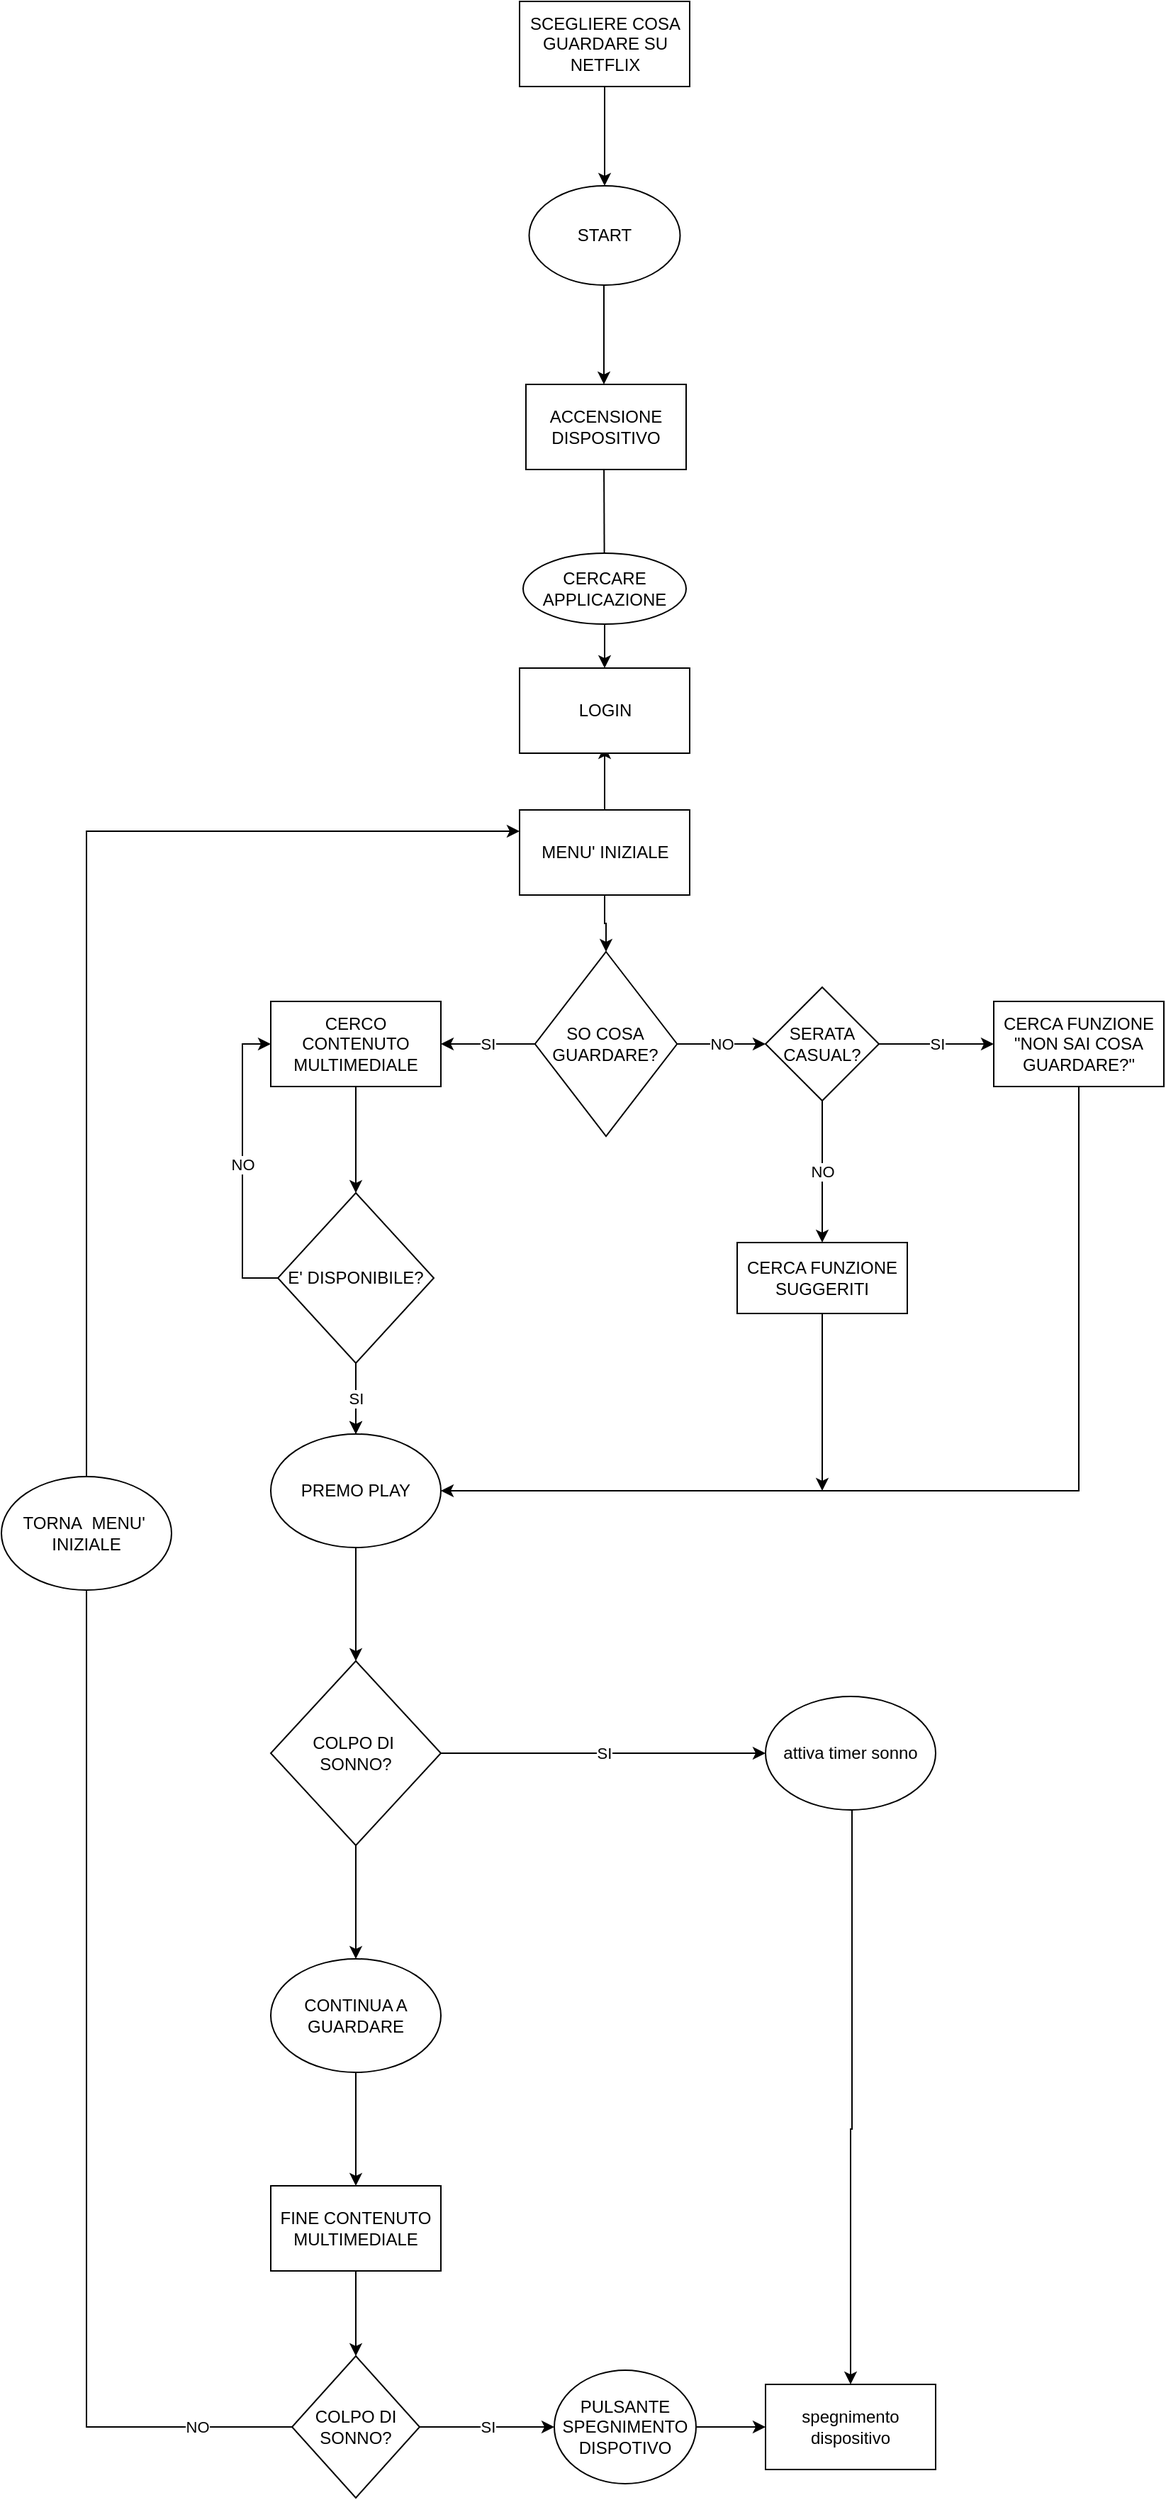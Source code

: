 <mxfile version="20.4.1" type="device"><diagram id="6IThfkM3YIYMFYnNs0IQ" name="Pagina-1"><mxGraphModel dx="1796" dy="3238" grid="1" gridSize="10" guides="1" tooltips="1" connect="1" arrows="1" fold="1" page="1" pageScale="1" pageWidth="827" pageHeight="1169" math="0" shadow="0"><root><mxCell id="0"/><mxCell id="1" parent="0"/><mxCell id="snyArI-5nkIxWhLpZI7J-5" value="" style="edgeStyle=orthogonalEdgeStyle;rounded=0;orthogonalLoop=1;jettySize=auto;html=1;" edge="1" parent="1"><mxGeometry relative="1" as="geometry"><mxPoint x="1405" y="-1070" as="sourcePoint"/><mxPoint x="1405" y="-1000" as="targetPoint"/></mxGeometry></mxCell><mxCell id="snyArI-5nkIxWhLpZI7J-7" style="edgeStyle=orthogonalEdgeStyle;rounded=0;orthogonalLoop=1;jettySize=auto;html=1;" edge="1" parent="1"><mxGeometry relative="1" as="geometry"><mxPoint x="1405" y="-950" as="sourcePoint"/><mxPoint x="1405.5" y="-835" as="targetPoint"/><Array as="points"><mxPoint x="1406" y="-950"/></Array></mxGeometry></mxCell><mxCell id="snyArI-5nkIxWhLpZI7J-11" style="edgeStyle=orthogonalEdgeStyle;rounded=0;orthogonalLoop=1;jettySize=auto;html=1;startArrow=none;" edge="1" parent="1" source="snyArI-5nkIxWhLpZI7J-12"><mxGeometry relative="1" as="geometry"><mxPoint x="1405.5" y="-785" as="sourcePoint"/><mxPoint x="1405.5" y="-745.0" as="targetPoint"/></mxGeometry></mxCell><mxCell id="snyArI-5nkIxWhLpZI7J-8" value="ACCENSIONE DISPOSITIVO" style="rounded=0;whiteSpace=wrap;html=1;" vertex="1" parent="1"><mxGeometry x="1350" y="-1000" width="113" height="60" as="geometry"/></mxCell><mxCell id="snyArI-5nkIxWhLpZI7J-14" style="edgeStyle=orthogonalEdgeStyle;rounded=0;orthogonalLoop=1;jettySize=auto;html=1;entryX=0.5;entryY=0;entryDx=0;entryDy=0;startArrow=none;" edge="1" parent="1" source="snyArI-5nkIxWhLpZI7J-75" target="snyArI-5nkIxWhLpZI7J-13"><mxGeometry relative="1" as="geometry"/></mxCell><mxCell id="snyArI-5nkIxWhLpZI7J-29" value="SI" style="edgeStyle=orthogonalEdgeStyle;rounded=0;orthogonalLoop=1;jettySize=auto;html=1;entryX=1;entryY=0.5;entryDx=0;entryDy=0;" edge="1" parent="1" source="snyArI-5nkIxWhLpZI7J-13" target="snyArI-5nkIxWhLpZI7J-22"><mxGeometry relative="1" as="geometry"/></mxCell><mxCell id="snyArI-5nkIxWhLpZI7J-55" value="NO" style="edgeStyle=orthogonalEdgeStyle;rounded=0;orthogonalLoop=1;jettySize=auto;html=1;entryX=0;entryY=0.5;entryDx=0;entryDy=0;" edge="1" parent="1" source="snyArI-5nkIxWhLpZI7J-13" target="snyArI-5nkIxWhLpZI7J-54"><mxGeometry relative="1" as="geometry"/></mxCell><mxCell id="snyArI-5nkIxWhLpZI7J-13" value="SO COSA GUARDARE?" style="rhombus;whiteSpace=wrap;html=1;" vertex="1" parent="1"><mxGeometry x="1356.38" y="-600" width="100.25" height="130" as="geometry"/></mxCell><mxCell id="snyArI-5nkIxWhLpZI7J-31" style="edgeStyle=orthogonalEdgeStyle;rounded=0;orthogonalLoop=1;jettySize=auto;html=1;entryX=0.5;entryY=0;entryDx=0;entryDy=0;" edge="1" parent="1" source="snyArI-5nkIxWhLpZI7J-22"><mxGeometry relative="1" as="geometry"><mxPoint x="1230" y="-430" as="targetPoint"/></mxGeometry></mxCell><mxCell id="snyArI-5nkIxWhLpZI7J-22" value="CERCO CONTENUTO MULTIMEDIALE" style="rounded=0;whiteSpace=wrap;html=1;" vertex="1" parent="1"><mxGeometry x="1170" y="-565" width="120" height="60" as="geometry"/></mxCell><mxCell id="snyArI-5nkIxWhLpZI7J-42" style="edgeStyle=orthogonalEdgeStyle;rounded=0;orthogonalLoop=1;jettySize=auto;html=1;entryX=1;entryY=0.5;entryDx=0;entryDy=0;" edge="1" parent="1" source="snyArI-5nkIxWhLpZI7J-24" target="snyArI-5nkIxWhLpZI7J-35"><mxGeometry relative="1" as="geometry"><Array as="points"><mxPoint x="1740" y="-220"/></Array></mxGeometry></mxCell><mxCell id="snyArI-5nkIxWhLpZI7J-24" value="CERCA FUNZIONE &quot;NON SAI COSA GUARDARE?&quot;" style="rounded=0;whiteSpace=wrap;html=1;" vertex="1" parent="1"><mxGeometry x="1680" y="-565" width="120" height="60" as="geometry"/></mxCell><mxCell id="snyArI-5nkIxWhLpZI7J-26" value="START" style="ellipse;whiteSpace=wrap;html=1;" vertex="1" parent="1"><mxGeometry x="1352.25" y="-1140" width="106.5" height="70" as="geometry"/></mxCell><mxCell id="snyArI-5nkIxWhLpZI7J-28" style="edgeStyle=orthogonalEdgeStyle;rounded=0;orthogonalLoop=1;jettySize=auto;html=1;entryX=0.5;entryY=0;entryDx=0;entryDy=0;" edge="1" parent="1" source="snyArI-5nkIxWhLpZI7J-27" target="snyArI-5nkIxWhLpZI7J-26"><mxGeometry relative="1" as="geometry"/></mxCell><mxCell id="snyArI-5nkIxWhLpZI7J-27" value="SCEGLIERE COSA GUARDARE SU NETFLIX" style="rounded=0;whiteSpace=wrap;html=1;" vertex="1" parent="1"><mxGeometry x="1345.5" y="-1270" width="120" height="60" as="geometry"/></mxCell><mxCell id="snyArI-5nkIxWhLpZI7J-34" style="edgeStyle=orthogonalEdgeStyle;rounded=0;orthogonalLoop=1;jettySize=auto;html=1;" edge="1" parent="1" source="snyArI-5nkIxWhLpZI7J-32"><mxGeometry relative="1" as="geometry"><mxPoint x="1230" y="-260" as="targetPoint"/></mxGeometry></mxCell><mxCell id="snyArI-5nkIxWhLpZI7J-37" value="NO" style="edgeStyle=orthogonalEdgeStyle;rounded=0;orthogonalLoop=1;jettySize=auto;html=1;entryX=0;entryY=0.5;entryDx=0;entryDy=0;" edge="1" parent="1" source="snyArI-5nkIxWhLpZI7J-32" target="snyArI-5nkIxWhLpZI7J-22"><mxGeometry relative="1" as="geometry"><mxPoint x="1060" y="-520" as="targetPoint"/><Array as="points"><mxPoint x="1150" y="-370"/><mxPoint x="1150" y="-535"/></Array></mxGeometry></mxCell><mxCell id="snyArI-5nkIxWhLpZI7J-40" value="SI" style="edgeStyle=orthogonalEdgeStyle;rounded=0;orthogonalLoop=1;jettySize=auto;html=1;" edge="1" parent="1" source="snyArI-5nkIxWhLpZI7J-32" target="snyArI-5nkIxWhLpZI7J-35"><mxGeometry relative="1" as="geometry"/></mxCell><mxCell id="snyArI-5nkIxWhLpZI7J-32" value="E' DISPONIBILE?" style="rhombus;whiteSpace=wrap;html=1;" vertex="1" parent="1"><mxGeometry x="1175" y="-430" width="110" height="120" as="geometry"/></mxCell><mxCell id="snyArI-5nkIxWhLpZI7J-44" style="edgeStyle=orthogonalEdgeStyle;rounded=0;orthogonalLoop=1;jettySize=auto;html=1;" edge="1" parent="1" source="snyArI-5nkIxWhLpZI7J-35"><mxGeometry relative="1" as="geometry"><mxPoint x="1230" y="-100" as="targetPoint"/></mxGeometry></mxCell><mxCell id="snyArI-5nkIxWhLpZI7J-35" value="PREMO PLAY" style="ellipse;whiteSpace=wrap;html=1;" vertex="1" parent="1"><mxGeometry x="1170" y="-260" width="120" height="80" as="geometry"/></mxCell><mxCell id="snyArI-5nkIxWhLpZI7J-51" value="SI" style="edgeStyle=orthogonalEdgeStyle;rounded=0;orthogonalLoop=1;jettySize=auto;html=1;entryX=0;entryY=0.5;entryDx=0;entryDy=0;" edge="1" parent="1" source="snyArI-5nkIxWhLpZI7J-45" target="snyArI-5nkIxWhLpZI7J-46"><mxGeometry relative="1" as="geometry"/></mxCell><mxCell id="snyArI-5nkIxWhLpZI7J-53" style="edgeStyle=orthogonalEdgeStyle;rounded=0;orthogonalLoop=1;jettySize=auto;html=1;entryX=0.5;entryY=0;entryDx=0;entryDy=0;" edge="1" parent="1" source="snyArI-5nkIxWhLpZI7J-45" target="snyArI-5nkIxWhLpZI7J-52"><mxGeometry relative="1" as="geometry"/></mxCell><mxCell id="snyArI-5nkIxWhLpZI7J-45" value="COLPO DI&amp;nbsp;&lt;br&gt;SONNO?" style="rhombus;whiteSpace=wrap;html=1;" vertex="1" parent="1"><mxGeometry x="1170" y="-100" width="120" height="130" as="geometry"/></mxCell><mxCell id="snyArI-5nkIxWhLpZI7J-48" style="edgeStyle=orthogonalEdgeStyle;rounded=0;orthogonalLoop=1;jettySize=auto;html=1;entryX=0.5;entryY=0;entryDx=0;entryDy=0;" edge="1" parent="1" source="snyArI-5nkIxWhLpZI7J-46" target="snyArI-5nkIxWhLpZI7J-49"><mxGeometry relative="1" as="geometry"><mxPoint x="1459" y="230" as="targetPoint"/><Array as="points"><mxPoint x="1580" y="230"/></Array></mxGeometry></mxCell><mxCell id="snyArI-5nkIxWhLpZI7J-46" value="attiva timer sonno" style="ellipse;whiteSpace=wrap;html=1;" vertex="1" parent="1"><mxGeometry x="1519" y="-75" width="120" height="80" as="geometry"/></mxCell><mxCell id="snyArI-5nkIxWhLpZI7J-49" value="spegnimento dispositivo" style="rounded=0;whiteSpace=wrap;html=1;" vertex="1" parent="1"><mxGeometry x="1519" y="410" width="120" height="60" as="geometry"/></mxCell><mxCell id="snyArI-5nkIxWhLpZI7J-64" style="edgeStyle=orthogonalEdgeStyle;rounded=0;orthogonalLoop=1;jettySize=auto;html=1;entryX=0.5;entryY=0;entryDx=0;entryDy=0;" edge="1" parent="1" source="snyArI-5nkIxWhLpZI7J-52" target="snyArI-5nkIxWhLpZI7J-65"><mxGeometry relative="1" as="geometry"><mxPoint x="1230" y="220.0" as="targetPoint"/></mxGeometry></mxCell><mxCell id="snyArI-5nkIxWhLpZI7J-52" value="CONTINUA A GUARDARE" style="ellipse;whiteSpace=wrap;html=1;" vertex="1" parent="1"><mxGeometry x="1170" y="110" width="120" height="80" as="geometry"/></mxCell><mxCell id="snyArI-5nkIxWhLpZI7J-57" value="SI" style="edgeStyle=orthogonalEdgeStyle;rounded=0;orthogonalLoop=1;jettySize=auto;html=1;entryX=0;entryY=0.5;entryDx=0;entryDy=0;" edge="1" parent="1" source="snyArI-5nkIxWhLpZI7J-54" target="snyArI-5nkIxWhLpZI7J-24"><mxGeometry relative="1" as="geometry"><mxPoint x="1630.0" y="-535.0" as="targetPoint"/></mxGeometry></mxCell><mxCell id="snyArI-5nkIxWhLpZI7J-60" value="NO" style="edgeStyle=orthogonalEdgeStyle;rounded=0;orthogonalLoop=1;jettySize=auto;html=1;entryX=0.5;entryY=0;entryDx=0;entryDy=0;" edge="1" parent="1" source="snyArI-5nkIxWhLpZI7J-54" target="snyArI-5nkIxWhLpZI7J-59"><mxGeometry relative="1" as="geometry"/></mxCell><mxCell id="snyArI-5nkIxWhLpZI7J-54" value="SERATA CASUAL?" style="rhombus;whiteSpace=wrap;html=1;" vertex="1" parent="1"><mxGeometry x="1519" y="-575" width="80" height="80" as="geometry"/></mxCell><mxCell id="snyArI-5nkIxWhLpZI7J-62" style="edgeStyle=orthogonalEdgeStyle;rounded=0;orthogonalLoop=1;jettySize=auto;html=1;" edge="1" parent="1" source="snyArI-5nkIxWhLpZI7J-59"><mxGeometry relative="1" as="geometry"><mxPoint x="1559" y="-220" as="targetPoint"/></mxGeometry></mxCell><mxCell id="snyArI-5nkIxWhLpZI7J-59" value="CERCA FUNZIONE SUGGERITI" style="rounded=0;whiteSpace=wrap;html=1;" vertex="1" parent="1"><mxGeometry x="1499" y="-395" width="120" height="50" as="geometry"/></mxCell><mxCell id="snyArI-5nkIxWhLpZI7J-70" style="edgeStyle=orthogonalEdgeStyle;rounded=0;orthogonalLoop=1;jettySize=auto;html=1;entryX=0.5;entryY=0;entryDx=0;entryDy=0;" edge="1" parent="1" source="snyArI-5nkIxWhLpZI7J-65" target="snyArI-5nkIxWhLpZI7J-66"><mxGeometry relative="1" as="geometry"/></mxCell><mxCell id="snyArI-5nkIxWhLpZI7J-65" value="FINE CONTENUTO MULTIMEDIALE" style="rounded=0;whiteSpace=wrap;html=1;" vertex="1" parent="1"><mxGeometry x="1170" y="270" width="120" height="60" as="geometry"/></mxCell><mxCell id="snyArI-5nkIxWhLpZI7J-68" value="SI" style="edgeStyle=orthogonalEdgeStyle;rounded=0;orthogonalLoop=1;jettySize=auto;html=1;entryX=0;entryY=0.5;entryDx=0;entryDy=0;" edge="1" parent="1" source="snyArI-5nkIxWhLpZI7J-66" target="snyArI-5nkIxWhLpZI7J-67"><mxGeometry relative="1" as="geometry"/></mxCell><mxCell id="snyArI-5nkIxWhLpZI7J-78" value="NO" style="edgeStyle=orthogonalEdgeStyle;rounded=0;orthogonalLoop=1;jettySize=auto;html=1;entryX=0;entryY=0.25;entryDx=0;entryDy=0;" edge="1" parent="1" source="snyArI-5nkIxWhLpZI7J-66" target="snyArI-5nkIxWhLpZI7J-75"><mxGeometry x="-0.917" relative="1" as="geometry"><mxPoint x="1000" y="-600" as="targetPoint"/><Array as="points"><mxPoint x="1040" y="440"/><mxPoint x="1040" y="-685"/></Array><mxPoint x="-2" as="offset"/></mxGeometry></mxCell><mxCell id="snyArI-5nkIxWhLpZI7J-66" value="COLPO DI SONNO?" style="rhombus;whiteSpace=wrap;html=1;" vertex="1" parent="1"><mxGeometry x="1185" y="390" width="90" height="100" as="geometry"/></mxCell><mxCell id="snyArI-5nkIxWhLpZI7J-69" value="" style="edgeStyle=orthogonalEdgeStyle;rounded=0;orthogonalLoop=1;jettySize=auto;html=1;" edge="1" parent="1" source="snyArI-5nkIxWhLpZI7J-67" target="snyArI-5nkIxWhLpZI7J-49"><mxGeometry relative="1" as="geometry"/></mxCell><mxCell id="snyArI-5nkIxWhLpZI7J-67" value="PULSANTE SPEGNIMENTO DISPOTIVO" style="ellipse;whiteSpace=wrap;html=1;" vertex="1" parent="1"><mxGeometry x="1370" y="400" width="100" height="80" as="geometry"/></mxCell><mxCell id="snyArI-5nkIxWhLpZI7J-74" style="edgeStyle=orthogonalEdgeStyle;rounded=0;orthogonalLoop=1;jettySize=auto;html=1;entryX=0.5;entryY=0;entryDx=0;entryDy=0;" edge="1" parent="1" source="snyArI-5nkIxWhLpZI7J-71" target="snyArI-5nkIxWhLpZI7J-12"><mxGeometry relative="1" as="geometry"/></mxCell><mxCell id="snyArI-5nkIxWhLpZI7J-71" value="CERCARE APPLICAZIONE" style="ellipse;whiteSpace=wrap;html=1;" vertex="1" parent="1"><mxGeometry x="1348" y="-881" width="115" height="50" as="geometry"/></mxCell><mxCell id="snyArI-5nkIxWhLpZI7J-12" value="LOGIN" style="rounded=0;whiteSpace=wrap;html=1;" vertex="1" parent="1"><mxGeometry x="1345.5" y="-800" width="120" height="60" as="geometry"/></mxCell><mxCell id="snyArI-5nkIxWhLpZI7J-75" value="MENU' INIZIALE" style="rounded=0;whiteSpace=wrap;html=1;" vertex="1" parent="1"><mxGeometry x="1345.5" y="-700" width="120" height="60" as="geometry"/></mxCell><mxCell id="snyArI-5nkIxWhLpZI7J-76" value="" style="edgeStyle=orthogonalEdgeStyle;rounded=0;orthogonalLoop=1;jettySize=auto;html=1;entryX=0.5;entryY=0;entryDx=0;entryDy=0;endArrow=none;" edge="1" parent="1" source="snyArI-5nkIxWhLpZI7J-12" target="snyArI-5nkIxWhLpZI7J-75"><mxGeometry relative="1" as="geometry"><mxPoint x="1405.533" y="-740" as="sourcePoint"/><mxPoint x="1406.505" y="-600" as="targetPoint"/></mxGeometry></mxCell><mxCell id="snyArI-5nkIxWhLpZI7J-79" value="TORNA&amp;nbsp; MENU'&amp;nbsp;&lt;br&gt;INIZIALE" style="ellipse;whiteSpace=wrap;html=1;" vertex="1" parent="1"><mxGeometry x="980" y="-230" width="120" height="80" as="geometry"/></mxCell></root></mxGraphModel></diagram></mxfile>